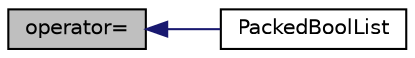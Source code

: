 digraph "operator="
{
  bgcolor="transparent";
  edge [fontname="Helvetica",fontsize="10",labelfontname="Helvetica",labelfontsize="10"];
  node [fontname="Helvetica",fontsize="10",shape=record];
  rankdir="LR";
  Node122 [label="operator=",height=0.2,width=0.4,color="black", fillcolor="grey75", style="filled", fontcolor="black"];
  Node122 -> Node123 [dir="back",color="midnightblue",fontsize="10",style="solid",fontname="Helvetica"];
  Node123 [label="PackedBoolList",height=0.2,width=0.4,color="black",URL="$a27049.html#af95cb60b98e886b856abe9ac2d8dace2",tooltip="Construct from a list of bools. "];
}
